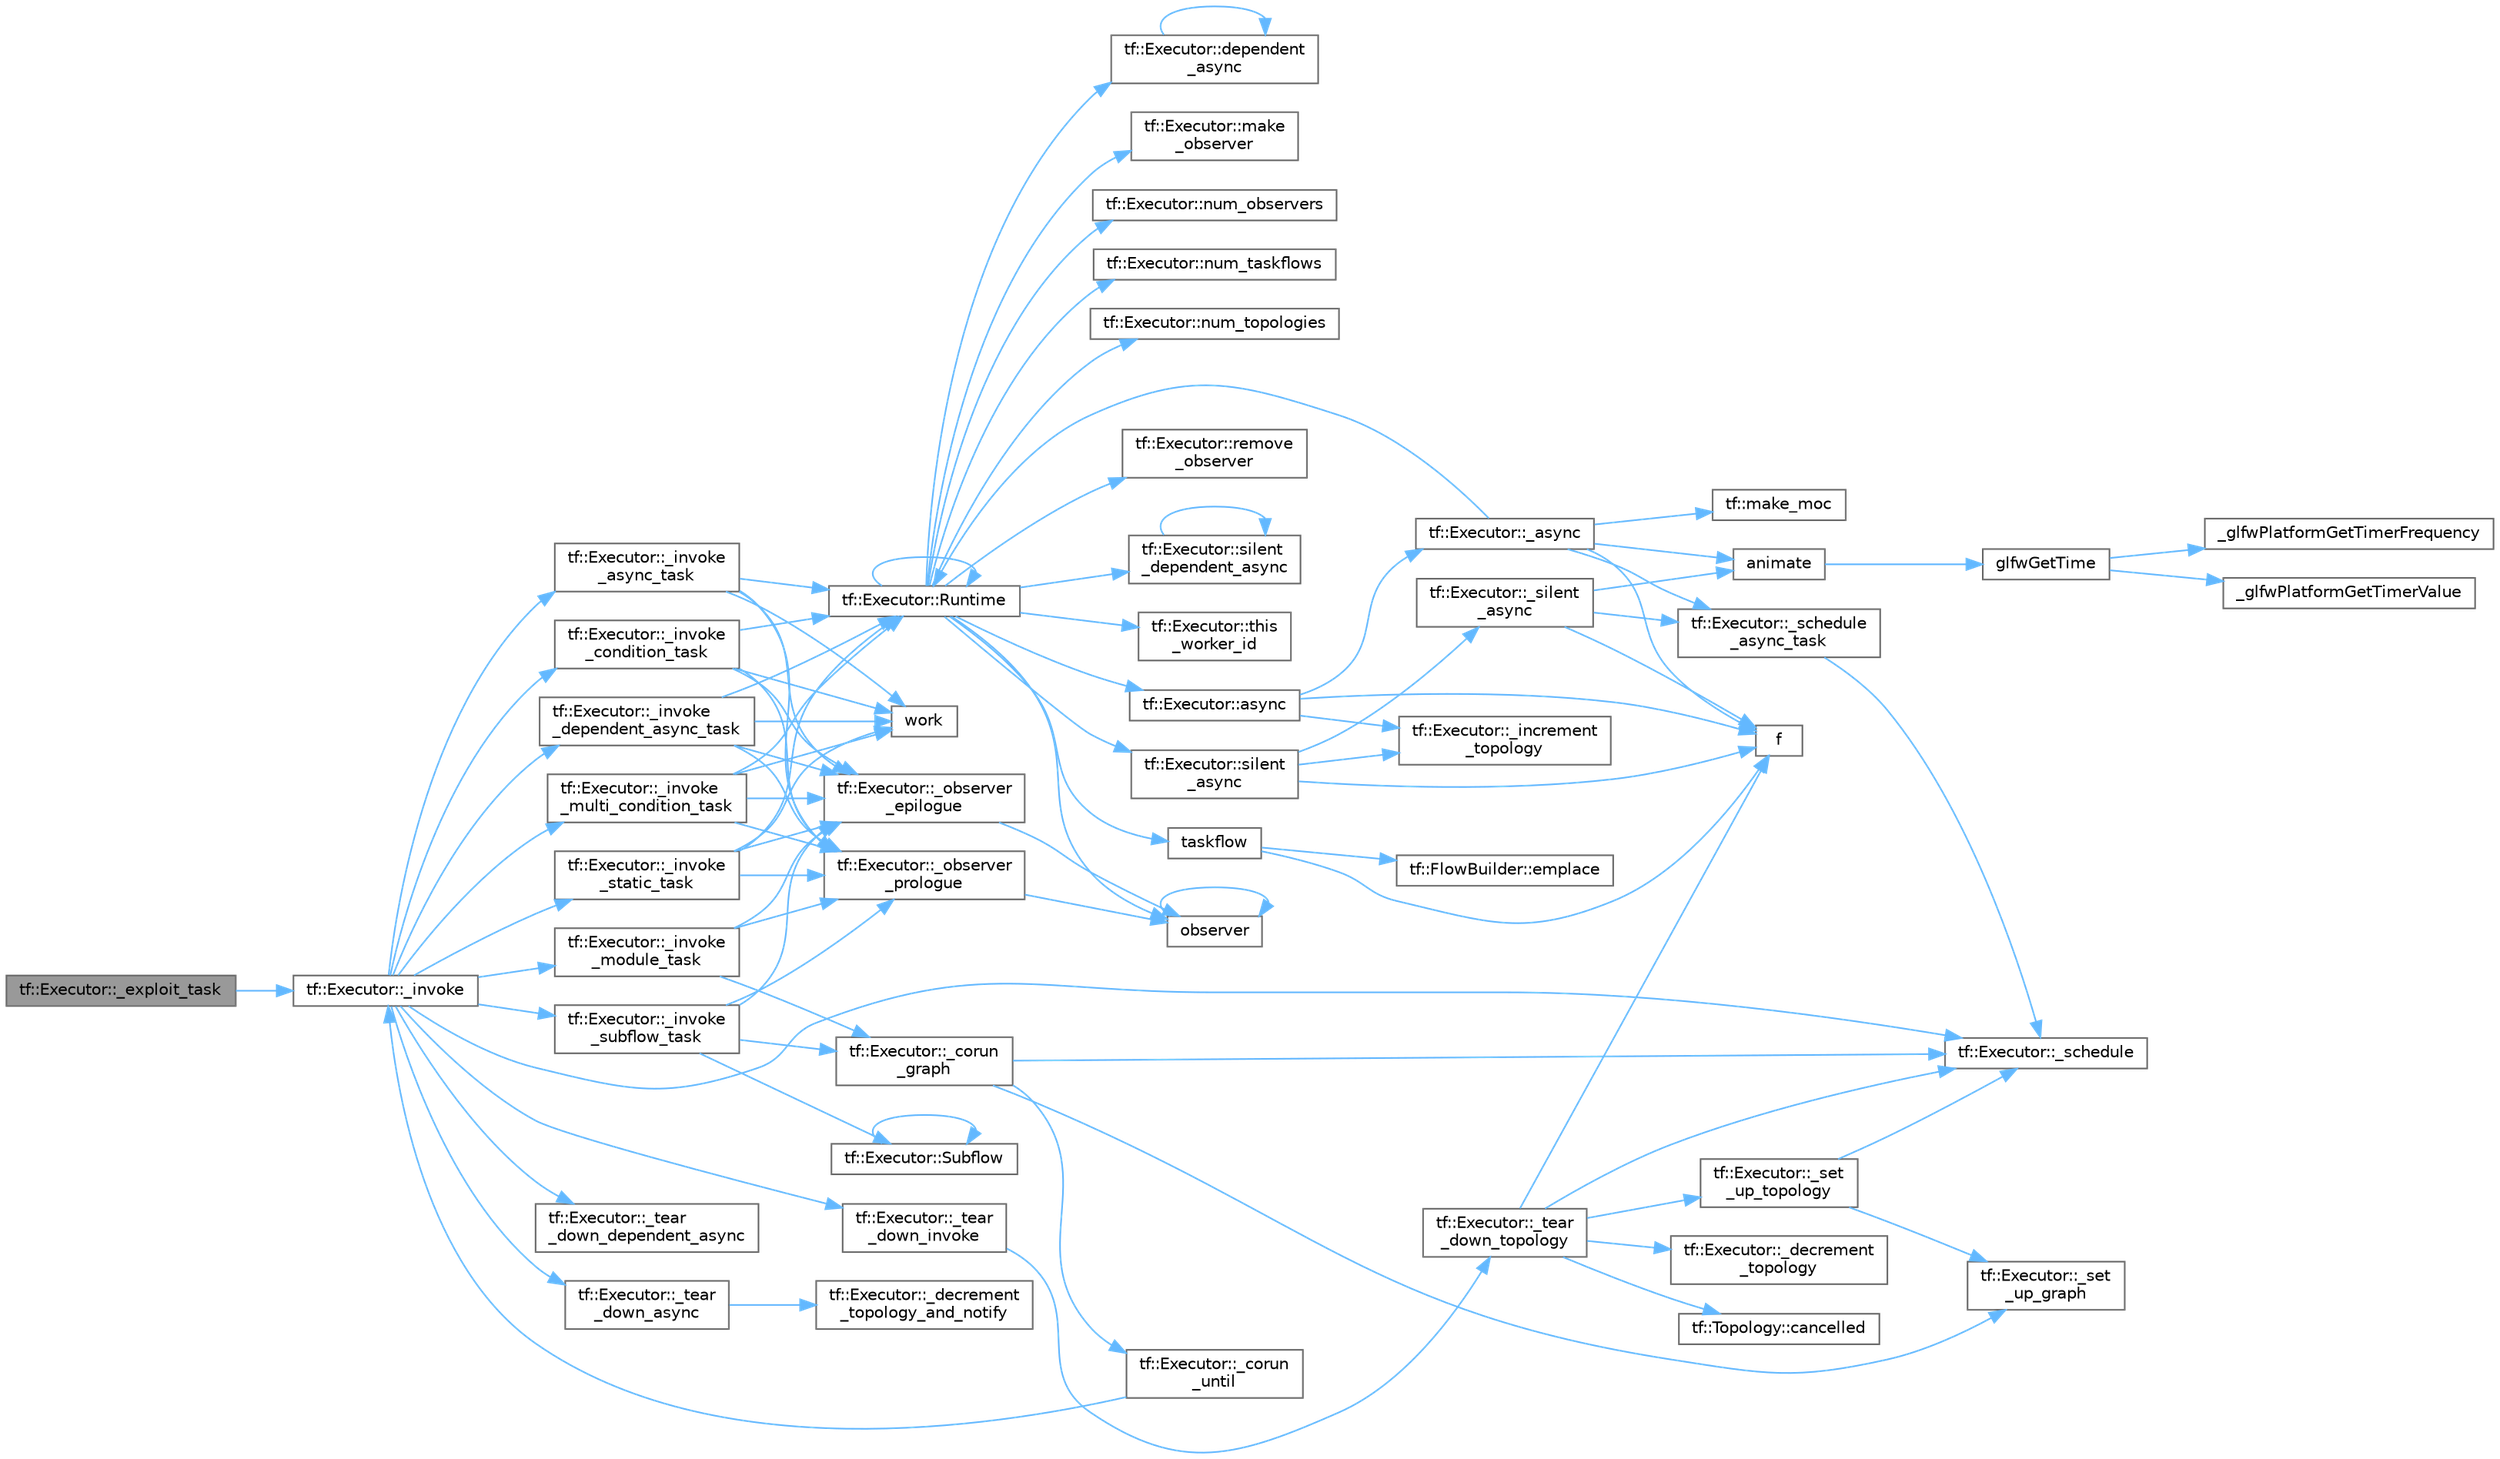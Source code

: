 digraph "tf::Executor::_exploit_task"
{
 // LATEX_PDF_SIZE
  bgcolor="transparent";
  edge [fontname=Helvetica,fontsize=10,labelfontname=Helvetica,labelfontsize=10];
  node [fontname=Helvetica,fontsize=10,shape=box,height=0.2,width=0.4];
  rankdir="LR";
  Node1 [id="Node000001",label="tf::Executor::_exploit_task",height=0.2,width=0.4,color="gray40", fillcolor="grey60", style="filled", fontcolor="black",tooltip=" "];
  Node1 -> Node2 [id="edge92_Node000001_Node000002",color="steelblue1",style="solid",tooltip=" "];
  Node2 [id="Node000002",label="tf::Executor::_invoke",height=0.2,width=0.4,color="grey40", fillcolor="white", style="filled",URL="$classtf_1_1_executor.html#ad16165142908aca9444ea88e65040219",tooltip=" "];
  Node2 -> Node3 [id="edge93_Node000002_Node000003",color="steelblue1",style="solid",tooltip=" "];
  Node3 [id="Node000003",label="tf::Executor::_invoke\l_async_task",height=0.2,width=0.4,color="grey40", fillcolor="white", style="filled",URL="$classtf_1_1_executor.html#a1d1b9bf8ed24dffff65d860ef1627ef3",tooltip=" "];
  Node3 -> Node4 [id="edge94_Node000003_Node000004",color="steelblue1",style="solid",tooltip=" "];
  Node4 [id="Node000004",label="tf::Executor::_observer\l_epilogue",height=0.2,width=0.4,color="grey40", fillcolor="white", style="filled",URL="$classtf_1_1_executor.html#a9cd8c1a72af4477bc0f9575b68ffb16a",tooltip=" "];
  Node4 -> Node5 [id="edge95_Node000004_Node000005",color="steelblue1",style="solid",tooltip=" "];
  Node5 [id="Node000005",label="observer",height=0.2,width=0.4,color="grey40", fillcolor="white", style="filled",URL="$test__basics_8cpp.html#ae362ef40752341c76d5edd1d99e46918",tooltip=" "];
  Node5 -> Node5 [id="edge96_Node000005_Node000005",color="steelblue1",style="solid",tooltip=" "];
  Node3 -> Node6 [id="edge97_Node000003_Node000006",color="steelblue1",style="solid",tooltip=" "];
  Node6 [id="Node000006",label="tf::Executor::_observer\l_prologue",height=0.2,width=0.4,color="grey40", fillcolor="white", style="filled",URL="$classtf_1_1_executor.html#ae023614977a19def9e04cf7212eab65b",tooltip=" "];
  Node6 -> Node5 [id="edge98_Node000006_Node000005",color="steelblue1",style="solid",tooltip=" "];
  Node3 -> Node7 [id="edge99_Node000003_Node000007",color="steelblue1",style="solid",tooltip=" "];
  Node7 [id="Node000007",label="tf::Executor::Runtime",height=0.2,width=0.4,color="grey40", fillcolor="white", style="filled",URL="$classtf_1_1_executor.html#a5b17fd70021887be0e396dd96f9dd5e3",tooltip=" "];
  Node7 -> Node8 [id="edge100_Node000007_Node000008",color="steelblue1",style="solid",tooltip=" "];
  Node8 [id="Node000008",label="tf::Executor::async",height=0.2,width=0.4,color="grey40", fillcolor="white", style="filled",URL="$classtf_1_1_executor.html#af960048056f7c6b5bc71f4f526f05df7",tooltip="creates a parameterized asynchronous task to run the given function"];
  Node8 -> Node9 [id="edge101_Node000008_Node000009",color="steelblue1",style="solid",tooltip=" "];
  Node9 [id="Node000009",label="tf::Executor::_async",height=0.2,width=0.4,color="grey40", fillcolor="white", style="filled",URL="$classtf_1_1_executor.html#ac568bd686aba3bedabe63b42c43d94a8",tooltip=" "];
  Node9 -> Node10 [id="edge102_Node000009_Node000010",color="steelblue1",style="solid",tooltip=" "];
  Node10 [id="Node000010",label="tf::Executor::_schedule\l_async_task",height=0.2,width=0.4,color="grey40", fillcolor="white", style="filled",URL="$classtf_1_1_executor.html#af5acda8c6e9a1564c9d665336ea091d0",tooltip=" "];
  Node10 -> Node11 [id="edge103_Node000010_Node000011",color="steelblue1",style="solid",tooltip=" "];
  Node11 [id="Node000011",label="tf::Executor::_schedule",height=0.2,width=0.4,color="grey40", fillcolor="white", style="filled",URL="$classtf_1_1_executor.html#ab8d98f12a62d10ad6cf1a4011a4d0034",tooltip=" "];
  Node9 -> Node12 [id="edge104_Node000009_Node000012",color="steelblue1",style="solid",tooltip=" "];
  Node12 [id="Node000012",label="animate",height=0.2,width=0.4,color="grey40", fillcolor="white", style="filled",URL="$gears_8c.html#af7a75874690301f56bcd3fa511ba39a8",tooltip=" "];
  Node12 -> Node13 [id="edge105_Node000012_Node000013",color="steelblue1",style="solid",tooltip=" "];
  Node13 [id="Node000013",label="glfwGetTime",height=0.2,width=0.4,color="grey40", fillcolor="white", style="filled",URL="$group__input.html#ga03d4a1039b8662c71eeb40beea8cb622",tooltip="Returns the GLFW time."];
  Node13 -> Node14 [id="edge106_Node000013_Node000014",color="steelblue1",style="solid",tooltip=" "];
  Node14 [id="Node000014",label="_glfwPlatformGetTimerFrequency",height=0.2,width=0.4,color="grey40", fillcolor="white", style="filled",URL="$posix__time_8c.html#ab3fe69b1eec5554114fe774623a15137",tooltip=" "];
  Node13 -> Node15 [id="edge107_Node000013_Node000015",color="steelblue1",style="solid",tooltip=" "];
  Node15 [id="Node000015",label="_glfwPlatformGetTimerValue",height=0.2,width=0.4,color="grey40", fillcolor="white", style="filled",URL="$posix__time_8c.html#a5ee7e09b380d3afdd3c2738b726a2a6e",tooltip=" "];
  Node9 -> Node16 [id="edge108_Node000009_Node000016",color="steelblue1",style="solid",tooltip=" "];
  Node16 [id="Node000016",label="f",height=0.2,width=0.4,color="grey40", fillcolor="white", style="filled",URL="$cxx11__tensor__map_8cpp.html#a7f507fea02198f6cb81c86640c7b1a4e",tooltip=" "];
  Node9 -> Node17 [id="edge109_Node000009_Node000017",color="steelblue1",style="solid",tooltip=" "];
  Node17 [id="Node000017",label="tf::make_moc",height=0.2,width=0.4,color="grey40", fillcolor="white", style="filled",URL="$namespacetf.html#a7ddc987133ce85bd85c883b9e113c71b",tooltip=" "];
  Node9 -> Node7 [id="edge110_Node000009_Node000007",color="steelblue1",style="solid",tooltip=" "];
  Node8 -> Node18 [id="edge111_Node000008_Node000018",color="steelblue1",style="solid",tooltip=" "];
  Node18 [id="Node000018",label="tf::Executor::_increment\l_topology",height=0.2,width=0.4,color="grey40", fillcolor="white", style="filled",URL="$classtf_1_1_executor.html#ab85dc42b3e9b18e4b975bd5e9a8c5e72",tooltip=" "];
  Node8 -> Node16 [id="edge112_Node000008_Node000016",color="steelblue1",style="solid",tooltip=" "];
  Node7 -> Node19 [id="edge113_Node000007_Node000019",color="steelblue1",style="solid",tooltip=" "];
  Node19 [id="Node000019",label="tf::Executor::dependent\l_async",height=0.2,width=0.4,color="grey40", fillcolor="white", style="filled",URL="$classtf_1_1_executor.html#aee02b63d3a91ad5ca5a1c0e71f3e128f",tooltip="runs the given function asynchronously when the given dependents finish"];
  Node19 -> Node19 [id="edge114_Node000019_Node000019",color="steelblue1",style="solid",tooltip=" "];
  Node7 -> Node20 [id="edge115_Node000007_Node000020",color="steelblue1",style="solid",tooltip=" "];
  Node20 [id="Node000020",label="tf::Executor::make\l_observer",height=0.2,width=0.4,color="grey40", fillcolor="white", style="filled",URL="$classtf_1_1_executor.html#aff77def96ae740d648dd84e571237c83",tooltip="constructs an observer to inspect the activities of worker threads"];
  Node7 -> Node21 [id="edge116_Node000007_Node000021",color="steelblue1",style="solid",tooltip=" "];
  Node21 [id="Node000021",label="tf::Executor::num_observers",height=0.2,width=0.4,color="grey40", fillcolor="white", style="filled",URL="$classtf_1_1_executor.html#affec621aae59d73fc188ef454008fda2",tooltip="queries the number of observers"];
  Node7 -> Node22 [id="edge117_Node000007_Node000022",color="steelblue1",style="solid",tooltip=" "];
  Node22 [id="Node000022",label="tf::Executor::num_taskflows",height=0.2,width=0.4,color="grey40", fillcolor="white", style="filled",URL="$classtf_1_1_executor.html#a5fb438dc0f7b9e1ae2fe3f240c82f174",tooltip="queries the number of running taskflows with moved ownership"];
  Node7 -> Node23 [id="edge118_Node000007_Node000023",color="steelblue1",style="solid",tooltip=" "];
  Node23 [id="Node000023",label="tf::Executor::num_topologies",height=0.2,width=0.4,color="grey40", fillcolor="white", style="filled",URL="$classtf_1_1_executor.html#a6d6c28ed58211e4c27a99571e5bf0b6c",tooltip="queries the number of running topologies at the time of this call"];
  Node7 -> Node5 [id="edge119_Node000007_Node000005",color="steelblue1",style="solid",tooltip=" "];
  Node7 -> Node24 [id="edge120_Node000007_Node000024",color="steelblue1",style="solid",tooltip=" "];
  Node24 [id="Node000024",label="tf::Executor::remove\l_observer",height=0.2,width=0.4,color="grey40", fillcolor="white", style="filled",URL="$classtf_1_1_executor.html#a31081f492c376f7b798de0e430534531",tooltip="removes an observer from the executor"];
  Node7 -> Node7 [id="edge121_Node000007_Node000007",color="steelblue1",style="solid",tooltip=" "];
  Node7 -> Node25 [id="edge122_Node000007_Node000025",color="steelblue1",style="solid",tooltip=" "];
  Node25 [id="Node000025",label="tf::Executor::silent\l_async",height=0.2,width=0.4,color="grey40", fillcolor="white", style="filled",URL="$classtf_1_1_executor.html#a0461cb2c459c9f9473c72af06af9c701",tooltip="similar to tf::Executor::async but does not return a future object"];
  Node25 -> Node18 [id="edge123_Node000025_Node000018",color="steelblue1",style="solid",tooltip=" "];
  Node25 -> Node26 [id="edge124_Node000025_Node000026",color="steelblue1",style="solid",tooltip=" "];
  Node26 [id="Node000026",label="tf::Executor::_silent\l_async",height=0.2,width=0.4,color="grey40", fillcolor="white", style="filled",URL="$classtf_1_1_executor.html#aa3b32388be14b03249de29bae34b7b52",tooltip=" "];
  Node26 -> Node10 [id="edge125_Node000026_Node000010",color="steelblue1",style="solid",tooltip=" "];
  Node26 -> Node12 [id="edge126_Node000026_Node000012",color="steelblue1",style="solid",tooltip=" "];
  Node26 -> Node16 [id="edge127_Node000026_Node000016",color="steelblue1",style="solid",tooltip=" "];
  Node25 -> Node16 [id="edge128_Node000025_Node000016",color="steelblue1",style="solid",tooltip=" "];
  Node7 -> Node27 [id="edge129_Node000007_Node000027",color="steelblue1",style="solid",tooltip=" "];
  Node27 [id="Node000027",label="tf::Executor::silent\l_dependent_async",height=0.2,width=0.4,color="grey40", fillcolor="white", style="filled",URL="$classtf_1_1_executor.html#a0e2d792f28136b8227b413d0c27d5c7f",tooltip="runs the given function asynchronously when the given dependents finish"];
  Node27 -> Node27 [id="edge130_Node000027_Node000027",color="steelblue1",style="solid",tooltip=" "];
  Node7 -> Node28 [id="edge131_Node000007_Node000028",color="steelblue1",style="solid",tooltip=" "];
  Node28 [id="Node000028",label="taskflow",height=0.2,width=0.4,color="grey40", fillcolor="white", style="filled",URL="$sandbox_2jacobi_2taskflow_8cpp.html#a47af48e377b7c0ac855c12acd5b69b1e",tooltip=" "];
  Node28 -> Node29 [id="edge132_Node000028_Node000029",color="steelblue1",style="solid",tooltip=" "];
  Node29 [id="Node000029",label="tf::FlowBuilder::emplace",height=0.2,width=0.4,color="grey40", fillcolor="white", style="filled",URL="$classtf_1_1_flow_builder.html#a60d7a666cab71ecfa3010b2efb0d6b57",tooltip="creates a static task"];
  Node28 -> Node16 [id="edge133_Node000028_Node000016",color="steelblue1",style="solid",tooltip=" "];
  Node7 -> Node30 [id="edge134_Node000007_Node000030",color="steelblue1",style="solid",tooltip=" "];
  Node30 [id="Node000030",label="tf::Executor::this\l_worker_id",height=0.2,width=0.4,color="grey40", fillcolor="white", style="filled",URL="$classtf_1_1_executor.html#a6487d589cb1f6b078b69fd3bb1082345",tooltip="queries the id of the caller thread in this executor"];
  Node3 -> Node31 [id="edge135_Node000003_Node000031",color="steelblue1",style="solid",tooltip=" "];
  Node31 [id="Node000031",label="work",height=0.2,width=0.4,color="grey40", fillcolor="white", style="filled",URL="$graph__pipeline_2levelgraph_8hpp.html#aa24fdf691a71c708fccdc6e29a805b42",tooltip=" "];
  Node2 -> Node32 [id="edge136_Node000002_Node000032",color="steelblue1",style="solid",tooltip=" "];
  Node32 [id="Node000032",label="tf::Executor::_invoke\l_condition_task",height=0.2,width=0.4,color="grey40", fillcolor="white", style="filled",URL="$classtf_1_1_executor.html#afa6be6aab23ff4b2a293a2245818916d",tooltip=" "];
  Node32 -> Node4 [id="edge137_Node000032_Node000004",color="steelblue1",style="solid",tooltip=" "];
  Node32 -> Node6 [id="edge138_Node000032_Node000006",color="steelblue1",style="solid",tooltip=" "];
  Node32 -> Node7 [id="edge139_Node000032_Node000007",color="steelblue1",style="solid",tooltip=" "];
  Node32 -> Node31 [id="edge140_Node000032_Node000031",color="steelblue1",style="solid",tooltip=" "];
  Node2 -> Node33 [id="edge141_Node000002_Node000033",color="steelblue1",style="solid",tooltip=" "];
  Node33 [id="Node000033",label="tf::Executor::_invoke\l_dependent_async_task",height=0.2,width=0.4,color="grey40", fillcolor="white", style="filled",URL="$classtf_1_1_executor.html#a776d2c0b21b8811c2f83abf45e3d0d90",tooltip=" "];
  Node33 -> Node4 [id="edge142_Node000033_Node000004",color="steelblue1",style="solid",tooltip=" "];
  Node33 -> Node6 [id="edge143_Node000033_Node000006",color="steelblue1",style="solid",tooltip=" "];
  Node33 -> Node7 [id="edge144_Node000033_Node000007",color="steelblue1",style="solid",tooltip=" "];
  Node33 -> Node31 [id="edge145_Node000033_Node000031",color="steelblue1",style="solid",tooltip=" "];
  Node2 -> Node34 [id="edge146_Node000002_Node000034",color="steelblue1",style="solid",tooltip=" "];
  Node34 [id="Node000034",label="tf::Executor::_invoke\l_module_task",height=0.2,width=0.4,color="grey40", fillcolor="white", style="filled",URL="$classtf_1_1_executor.html#a429fed7f063b23a633e1657a43f1fd0e",tooltip=" "];
  Node34 -> Node35 [id="edge147_Node000034_Node000035",color="steelblue1",style="solid",tooltip=" "];
  Node35 [id="Node000035",label="tf::Executor::_corun\l_graph",height=0.2,width=0.4,color="grey40", fillcolor="white", style="filled",URL="$classtf_1_1_executor.html#a6202243d809e524d196a9c0e3092ce41",tooltip=" "];
  Node35 -> Node36 [id="edge148_Node000035_Node000036",color="steelblue1",style="solid",tooltip=" "];
  Node36 [id="Node000036",label="tf::Executor::_corun\l_until",height=0.2,width=0.4,color="grey40", fillcolor="white", style="filled",URL="$classtf_1_1_executor.html#a43cdd198427b7be2827450f6ce8343af",tooltip=" "];
  Node36 -> Node2 [id="edge149_Node000036_Node000002",color="steelblue1",style="solid",tooltip=" "];
  Node35 -> Node11 [id="edge150_Node000035_Node000011",color="steelblue1",style="solid",tooltip=" "];
  Node35 -> Node37 [id="edge151_Node000035_Node000037",color="steelblue1",style="solid",tooltip=" "];
  Node37 [id="Node000037",label="tf::Executor::_set\l_up_graph",height=0.2,width=0.4,color="grey40", fillcolor="white", style="filled",URL="$classtf_1_1_executor.html#a9c5bd85f2a5a266ae9cd27e5aaf2f14e",tooltip=" "];
  Node34 -> Node4 [id="edge152_Node000034_Node000004",color="steelblue1",style="solid",tooltip=" "];
  Node34 -> Node6 [id="edge153_Node000034_Node000006",color="steelblue1",style="solid",tooltip=" "];
  Node2 -> Node38 [id="edge154_Node000002_Node000038",color="steelblue1",style="solid",tooltip=" "];
  Node38 [id="Node000038",label="tf::Executor::_invoke\l_multi_condition_task",height=0.2,width=0.4,color="grey40", fillcolor="white", style="filled",URL="$classtf_1_1_executor.html#a19b3f10d4eab40143d3f76b946ded252",tooltip=" "];
  Node38 -> Node4 [id="edge155_Node000038_Node000004",color="steelblue1",style="solid",tooltip=" "];
  Node38 -> Node6 [id="edge156_Node000038_Node000006",color="steelblue1",style="solid",tooltip=" "];
  Node38 -> Node7 [id="edge157_Node000038_Node000007",color="steelblue1",style="solid",tooltip=" "];
  Node38 -> Node31 [id="edge158_Node000038_Node000031",color="steelblue1",style="solid",tooltip=" "];
  Node2 -> Node39 [id="edge159_Node000002_Node000039",color="steelblue1",style="solid",tooltip=" "];
  Node39 [id="Node000039",label="tf::Executor::_invoke\l_static_task",height=0.2,width=0.4,color="grey40", fillcolor="white", style="filled",URL="$classtf_1_1_executor.html#ac243d2a08b5a4a75dd440dc063b886ce",tooltip=" "];
  Node39 -> Node4 [id="edge160_Node000039_Node000004",color="steelblue1",style="solid",tooltip=" "];
  Node39 -> Node6 [id="edge161_Node000039_Node000006",color="steelblue1",style="solid",tooltip=" "];
  Node39 -> Node7 [id="edge162_Node000039_Node000007",color="steelblue1",style="solid",tooltip=" "];
  Node39 -> Node31 [id="edge163_Node000039_Node000031",color="steelblue1",style="solid",tooltip=" "];
  Node2 -> Node40 [id="edge164_Node000002_Node000040",color="steelblue1",style="solid",tooltip=" "];
  Node40 [id="Node000040",label="tf::Executor::_invoke\l_subflow_task",height=0.2,width=0.4,color="grey40", fillcolor="white", style="filled",URL="$classtf_1_1_executor.html#a726a11d174f98f4200e0022a17ece959",tooltip=" "];
  Node40 -> Node35 [id="edge165_Node000040_Node000035",color="steelblue1",style="solid",tooltip=" "];
  Node40 -> Node4 [id="edge166_Node000040_Node000004",color="steelblue1",style="solid",tooltip=" "];
  Node40 -> Node6 [id="edge167_Node000040_Node000006",color="steelblue1",style="solid",tooltip=" "];
  Node40 -> Node41 [id="edge168_Node000040_Node000041",color="steelblue1",style="solid",tooltip=" "];
  Node41 [id="Node000041",label="tf::Executor::Subflow",height=0.2,width=0.4,color="grey40", fillcolor="white", style="filled",URL="$classtf_1_1_executor.html#a16f3b433d11b0607ff9824676c178027",tooltip=" "];
  Node41 -> Node41 [id="edge169_Node000041_Node000041",color="steelblue1",style="solid",tooltip=" "];
  Node2 -> Node11 [id="edge170_Node000002_Node000011",color="steelblue1",style="solid",tooltip=" "];
  Node2 -> Node42 [id="edge171_Node000002_Node000042",color="steelblue1",style="solid",tooltip=" "];
  Node42 [id="Node000042",label="tf::Executor::_tear\l_down_async",height=0.2,width=0.4,color="grey40", fillcolor="white", style="filled",URL="$classtf_1_1_executor.html#a42e7db3fc43e1c5479e30e8d83da9e74",tooltip=" "];
  Node42 -> Node43 [id="edge172_Node000042_Node000043",color="steelblue1",style="solid",tooltip=" "];
  Node43 [id="Node000043",label="tf::Executor::_decrement\l_topology_and_notify",height=0.2,width=0.4,color="grey40", fillcolor="white", style="filled",URL="$classtf_1_1_executor.html#a08945917285cd57d33efc99530fbd384",tooltip=" "];
  Node2 -> Node44 [id="edge173_Node000002_Node000044",color="steelblue1",style="solid",tooltip=" "];
  Node44 [id="Node000044",label="tf::Executor::_tear\l_down_dependent_async",height=0.2,width=0.4,color="grey40", fillcolor="white", style="filled",URL="$classtf_1_1_executor.html#a5a745396246598bb55acb9dd3a4b6c25",tooltip=" "];
  Node2 -> Node45 [id="edge174_Node000002_Node000045",color="steelblue1",style="solid",tooltip=" "];
  Node45 [id="Node000045",label="tf::Executor::_tear\l_down_invoke",height=0.2,width=0.4,color="grey40", fillcolor="white", style="filled",URL="$classtf_1_1_executor.html#a17fe8e0f32892cf2848611bca7566378",tooltip=" "];
  Node45 -> Node46 [id="edge175_Node000045_Node000046",color="steelblue1",style="solid",tooltip=" "];
  Node46 [id="Node000046",label="tf::Executor::_tear\l_down_topology",height=0.2,width=0.4,color="grey40", fillcolor="white", style="filled",URL="$classtf_1_1_executor.html#a76be884d38d1bb8f9b8bba488c901b4b",tooltip=" "];
  Node46 -> Node47 [id="edge176_Node000046_Node000047",color="steelblue1",style="solid",tooltip=" "];
  Node47 [id="Node000047",label="tf::Executor::_decrement\l_topology",height=0.2,width=0.4,color="grey40", fillcolor="white", style="filled",URL="$classtf_1_1_executor.html#a8728f22f6d177fad84ce667e02a7a3b9",tooltip=" "];
  Node46 -> Node11 [id="edge177_Node000046_Node000011",color="steelblue1",style="solid",tooltip=" "];
  Node46 -> Node48 [id="edge178_Node000046_Node000048",color="steelblue1",style="solid",tooltip=" "];
  Node48 [id="Node000048",label="tf::Executor::_set\l_up_topology",height=0.2,width=0.4,color="grey40", fillcolor="white", style="filled",URL="$classtf_1_1_executor.html#a723daf897c5d3d3517583cb4c62654ee",tooltip=" "];
  Node48 -> Node11 [id="edge179_Node000048_Node000011",color="steelblue1",style="solid",tooltip=" "];
  Node48 -> Node37 [id="edge180_Node000048_Node000037",color="steelblue1",style="solid",tooltip=" "];
  Node46 -> Node49 [id="edge181_Node000046_Node000049",color="steelblue1",style="solid",tooltip=" "];
  Node49 [id="Node000049",label="tf::Topology::cancelled",height=0.2,width=0.4,color="grey40", fillcolor="white", style="filled",URL="$classtf_1_1_topology.html#a5f3f05242bb1c9f2a168fc124fccec6f",tooltip=" "];
  Node46 -> Node16 [id="edge182_Node000046_Node000016",color="steelblue1",style="solid",tooltip=" "];
}

